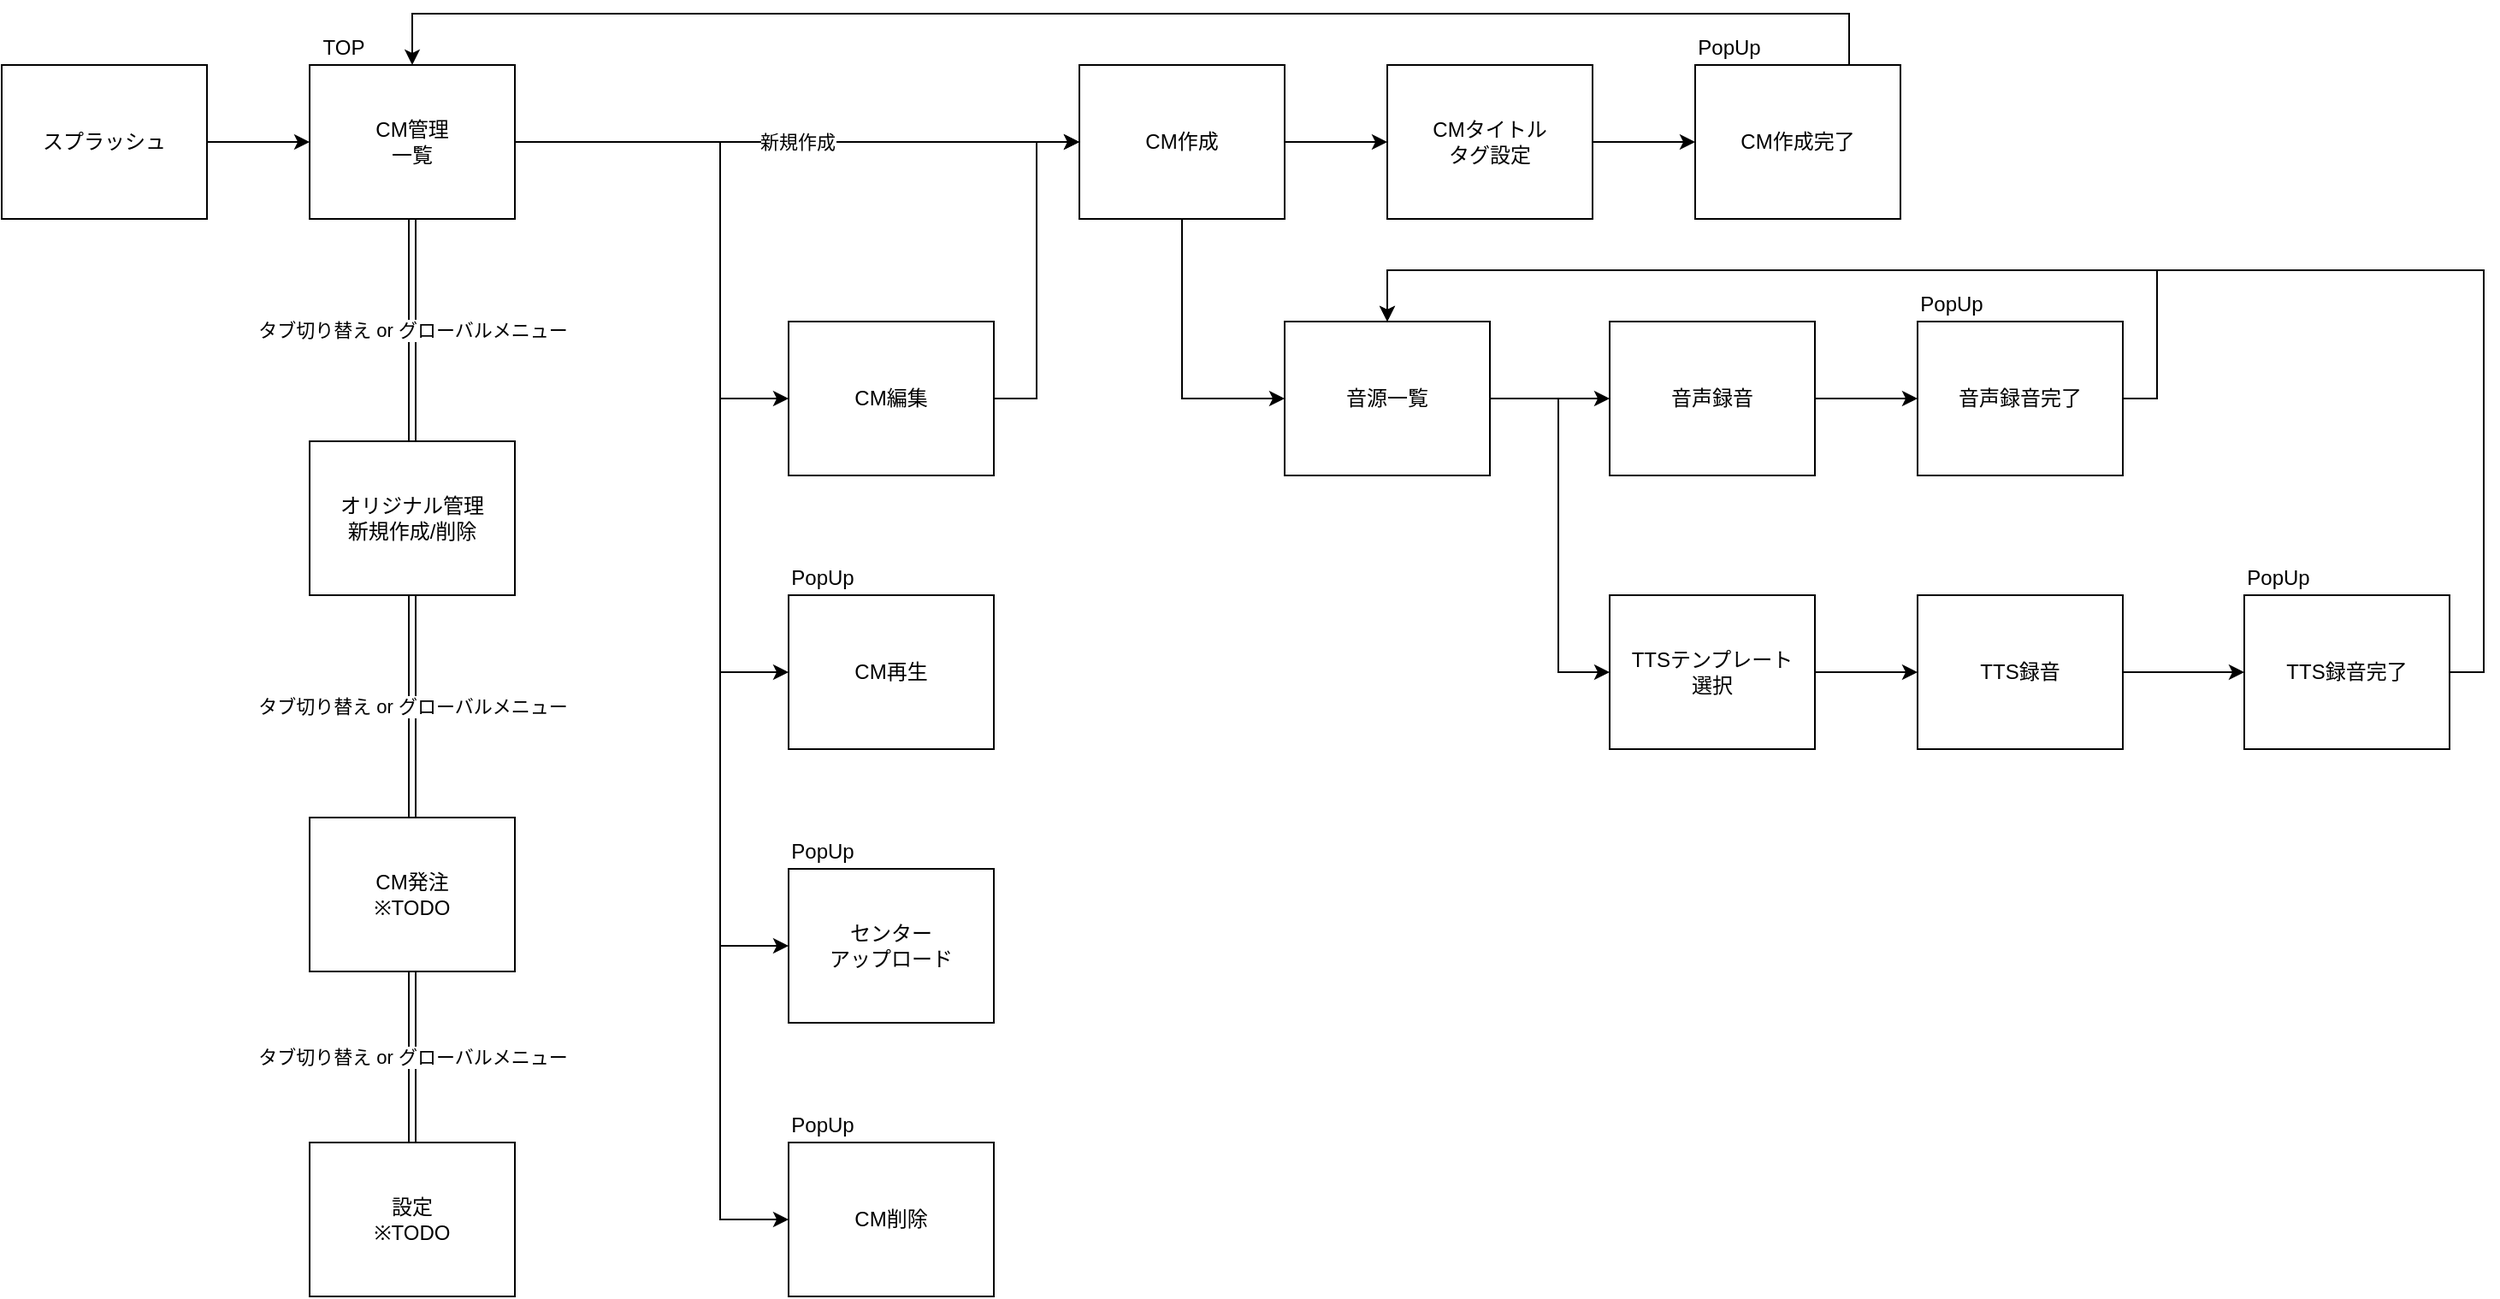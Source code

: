 <mxfile version="13.6.2" type="device"><diagram id="WqWZgD3vgtf2L1N1Ggok" name="ページ1"><mxGraphModel dx="1422" dy="832" grid="1" gridSize="10" guides="1" tooltips="1" connect="1" arrows="1" fold="1" page="1" pageScale="1" pageWidth="827" pageHeight="1169" math="0" shadow="0"><root><mxCell id="0"/><mxCell id="1" parent="0"/><mxCell id="hDD3GA9I00zkFGCR_pqn-11" style="edgeStyle=orthogonalEdgeStyle;rounded=0;orthogonalLoop=1;jettySize=auto;html=1;exitX=1;exitY=0.5;exitDx=0;exitDy=0;entryX=0;entryY=0.5;entryDx=0;entryDy=0;" parent="1" source="hDD3GA9I00zkFGCR_pqn-2" target="hDD3GA9I00zkFGCR_pqn-3" edge="1"><mxGeometry relative="1" as="geometry"/></mxCell><mxCell id="hDD3GA9I00zkFGCR_pqn-2" value="スプラッシュ" style="rounded=0;whiteSpace=wrap;html=1;" parent="1" vertex="1"><mxGeometry x="80" y="200" width="120" height="90" as="geometry"/></mxCell><mxCell id="hDD3GA9I00zkFGCR_pqn-12" value="新規作成" style="edgeStyle=orthogonalEdgeStyle;rounded=0;orthogonalLoop=1;jettySize=auto;html=1;exitX=1;exitY=0.5;exitDx=0;exitDy=0;entryX=0;entryY=0.5;entryDx=0;entryDy=0;" parent="1" source="hDD3GA9I00zkFGCR_pqn-3" target="hDD3GA9I00zkFGCR_pqn-4" edge="1"><mxGeometry relative="1" as="geometry"/></mxCell><mxCell id="hDD3GA9I00zkFGCR_pqn-14" style="edgeStyle=orthogonalEdgeStyle;rounded=0;orthogonalLoop=1;jettySize=auto;html=1;exitX=1;exitY=0.5;exitDx=0;exitDy=0;entryX=0;entryY=0.5;entryDx=0;entryDy=0;" parent="1" source="hDD3GA9I00zkFGCR_pqn-3" target="hDD3GA9I00zkFGCR_pqn-7" edge="1"><mxGeometry relative="1" as="geometry"><Array as="points"><mxPoint x="500" y="245"/><mxPoint x="500" y="555"/></Array></mxGeometry></mxCell><mxCell id="hDD3GA9I00zkFGCR_pqn-32" style="edgeStyle=orthogonalEdgeStyle;rounded=0;orthogonalLoop=1;jettySize=auto;html=1;exitX=1;exitY=0.5;exitDx=0;exitDy=0;entryX=0;entryY=0.5;entryDx=0;entryDy=0;" parent="1" source="hDD3GA9I00zkFGCR_pqn-3" target="hDD3GA9I00zkFGCR_pqn-27" edge="1"><mxGeometry relative="1" as="geometry"><Array as="points"><mxPoint x="500" y="245"/><mxPoint x="500" y="715"/></Array></mxGeometry></mxCell><mxCell id="hDD3GA9I00zkFGCR_pqn-36" style="edgeStyle=orthogonalEdgeStyle;rounded=0;orthogonalLoop=1;jettySize=auto;html=1;exitX=1;exitY=0.5;exitDx=0;exitDy=0;entryX=0;entryY=0.5;entryDx=0;entryDy=0;" parent="1" source="hDD3GA9I00zkFGCR_pqn-3" target="hDD3GA9I00zkFGCR_pqn-35" edge="1"><mxGeometry relative="1" as="geometry"><Array as="points"><mxPoint x="500" y="245"/><mxPoint x="500" y="875"/></Array></mxGeometry></mxCell><mxCell id="e4EBdBkjIyevoasEQ6yY-8" style="edgeStyle=orthogonalEdgeStyle;rounded=0;orthogonalLoop=1;jettySize=auto;html=1;exitX=1;exitY=0.5;exitDx=0;exitDy=0;entryX=0;entryY=0.5;entryDx=0;entryDy=0;" edge="1" parent="1" source="hDD3GA9I00zkFGCR_pqn-3" target="e4EBdBkjIyevoasEQ6yY-7"><mxGeometry relative="1" as="geometry"><Array as="points"><mxPoint x="500" y="245"/><mxPoint x="500" y="395"/></Array></mxGeometry></mxCell><mxCell id="e4EBdBkjIyevoasEQ6yY-11" value="タブ切り替え or グローバルメニュー" style="edgeStyle=orthogonalEdgeStyle;rounded=0;orthogonalLoop=1;jettySize=auto;html=1;exitX=0.5;exitY=1;exitDx=0;exitDy=0;entryX=0.5;entryY=0;entryDx=0;entryDy=0;shape=link;" edge="1" parent="1" source="hDD3GA9I00zkFGCR_pqn-3" target="e4EBdBkjIyevoasEQ6yY-5"><mxGeometry relative="1" as="geometry"/></mxCell><mxCell id="hDD3GA9I00zkFGCR_pqn-3" value="CM管理&lt;br&gt;一覧" style="rounded=0;whiteSpace=wrap;html=1;" parent="1" vertex="1"><mxGeometry x="260" y="200" width="120" height="90" as="geometry"/></mxCell><mxCell id="hDD3GA9I00zkFGCR_pqn-15" style="edgeStyle=orthogonalEdgeStyle;rounded=0;orthogonalLoop=1;jettySize=auto;html=1;exitX=0.5;exitY=1;exitDx=0;exitDy=0;entryX=0;entryY=0.5;entryDx=0;entryDy=0;" parent="1" source="hDD3GA9I00zkFGCR_pqn-4" target="hDD3GA9I00zkFGCR_pqn-5" edge="1"><mxGeometry relative="1" as="geometry"/></mxCell><mxCell id="hDD3GA9I00zkFGCR_pqn-29" style="edgeStyle=orthogonalEdgeStyle;rounded=0;orthogonalLoop=1;jettySize=auto;html=1;exitX=1;exitY=0.5;exitDx=0;exitDy=0;" parent="1" source="hDD3GA9I00zkFGCR_pqn-4" target="hDD3GA9I00zkFGCR_pqn-28" edge="1"><mxGeometry relative="1" as="geometry"/></mxCell><mxCell id="hDD3GA9I00zkFGCR_pqn-4" value="CM作成" style="rounded=0;whiteSpace=wrap;html=1;" parent="1" vertex="1"><mxGeometry x="710" y="200" width="120" height="90" as="geometry"/></mxCell><mxCell id="hDD3GA9I00zkFGCR_pqn-16" style="edgeStyle=orthogonalEdgeStyle;rounded=0;orthogonalLoop=1;jettySize=auto;html=1;exitX=1;exitY=0.5;exitDx=0;exitDy=0;entryX=0;entryY=0.5;entryDx=0;entryDy=0;" parent="1" source="hDD3GA9I00zkFGCR_pqn-5" target="hDD3GA9I00zkFGCR_pqn-8" edge="1"><mxGeometry relative="1" as="geometry"/></mxCell><mxCell id="e4EBdBkjIyevoasEQ6yY-3" style="edgeStyle=orthogonalEdgeStyle;rounded=0;orthogonalLoop=1;jettySize=auto;html=1;exitX=1;exitY=0.5;exitDx=0;exitDy=0;entryX=0;entryY=0.5;entryDx=0;entryDy=0;" edge="1" parent="1" source="hDD3GA9I00zkFGCR_pqn-5" target="hDD3GA9I00zkFGCR_pqn-10"><mxGeometry relative="1" as="geometry"><Array as="points"><mxPoint x="990" y="395"/><mxPoint x="990" y="555"/></Array></mxGeometry></mxCell><mxCell id="hDD3GA9I00zkFGCR_pqn-5" value="音源一覧" style="rounded=0;whiteSpace=wrap;html=1;" parent="1" vertex="1"><mxGeometry x="830" y="350" width="120" height="90" as="geometry"/></mxCell><mxCell id="hDD3GA9I00zkFGCR_pqn-7" value="CM再生" style="rounded=0;whiteSpace=wrap;html=1;" parent="1" vertex="1"><mxGeometry x="540" y="510" width="120" height="90" as="geometry"/></mxCell><mxCell id="hDD3GA9I00zkFGCR_pqn-39" style="edgeStyle=orthogonalEdgeStyle;rounded=0;orthogonalLoop=1;jettySize=auto;html=1;exitX=1;exitY=0.5;exitDx=0;exitDy=0;entryX=0;entryY=0.5;entryDx=0;entryDy=0;" parent="1" source="hDD3GA9I00zkFGCR_pqn-8" target="hDD3GA9I00zkFGCR_pqn-37" edge="1"><mxGeometry relative="1" as="geometry"/></mxCell><mxCell id="hDD3GA9I00zkFGCR_pqn-8" value="音声録音" style="rounded=0;whiteSpace=wrap;html=1;" parent="1" vertex="1"><mxGeometry x="1020" y="350" width="120" height="90" as="geometry"/></mxCell><mxCell id="hDD3GA9I00zkFGCR_pqn-40" style="edgeStyle=orthogonalEdgeStyle;rounded=0;orthogonalLoop=1;jettySize=auto;html=1;exitX=1;exitY=0.5;exitDx=0;exitDy=0;entryX=0;entryY=0.5;entryDx=0;entryDy=0;" parent="1" source="hDD3GA9I00zkFGCR_pqn-9" target="hDD3GA9I00zkFGCR_pqn-38" edge="1"><mxGeometry relative="1" as="geometry"/></mxCell><mxCell id="hDD3GA9I00zkFGCR_pqn-9" value="TTS録音" style="rounded=0;whiteSpace=wrap;html=1;" parent="1" vertex="1"><mxGeometry x="1200" y="510" width="120" height="90" as="geometry"/></mxCell><mxCell id="e4EBdBkjIyevoasEQ6yY-4" style="edgeStyle=orthogonalEdgeStyle;rounded=0;orthogonalLoop=1;jettySize=auto;html=1;exitX=1;exitY=0.5;exitDx=0;exitDy=0;entryX=0;entryY=0.5;entryDx=0;entryDy=0;" edge="1" parent="1" source="hDD3GA9I00zkFGCR_pqn-10" target="hDD3GA9I00zkFGCR_pqn-9"><mxGeometry relative="1" as="geometry"/></mxCell><mxCell id="hDD3GA9I00zkFGCR_pqn-10" value="TTSテンプレート&lt;br&gt;選択" style="rounded=0;whiteSpace=wrap;html=1;" parent="1" vertex="1"><mxGeometry x="1020" y="510" width="120" height="90" as="geometry"/></mxCell><mxCell id="e4EBdBkjIyevoasEQ6yY-13" value="タブ切り替え or グローバルメニュー" style="edgeStyle=orthogonalEdgeStyle;rounded=0;orthogonalLoop=1;jettySize=auto;html=1;exitX=0.5;exitY=1;exitDx=0;exitDy=0;entryX=0.5;entryY=0;entryDx=0;entryDy=0;shape=link;" edge="1" parent="1" source="hDD3GA9I00zkFGCR_pqn-20" target="hDD3GA9I00zkFGCR_pqn-21"><mxGeometry relative="1" as="geometry"/></mxCell><mxCell id="hDD3GA9I00zkFGCR_pqn-20" value="CM発注&lt;br&gt;※TODO" style="rounded=0;whiteSpace=wrap;html=1;" parent="1" vertex="1"><mxGeometry x="260" y="640" width="120" height="90" as="geometry"/></mxCell><mxCell id="hDD3GA9I00zkFGCR_pqn-21" value="設定&lt;br&gt;※TODO" style="rounded=0;whiteSpace=wrap;html=1;" parent="1" vertex="1"><mxGeometry x="260" y="830" width="120" height="90" as="geometry"/></mxCell><mxCell id="hDD3GA9I00zkFGCR_pqn-27" value="センター&lt;br&gt;アップロード" style="rounded=0;whiteSpace=wrap;html=1;" parent="1" vertex="1"><mxGeometry x="540" y="670" width="120" height="90" as="geometry"/></mxCell><mxCell id="hDD3GA9I00zkFGCR_pqn-31" style="edgeStyle=orthogonalEdgeStyle;rounded=0;orthogonalLoop=1;jettySize=auto;html=1;exitX=1;exitY=0.5;exitDx=0;exitDy=0;entryX=0;entryY=0.5;entryDx=0;entryDy=0;" parent="1" source="hDD3GA9I00zkFGCR_pqn-28" target="hDD3GA9I00zkFGCR_pqn-30" edge="1"><mxGeometry relative="1" as="geometry"/></mxCell><mxCell id="hDD3GA9I00zkFGCR_pqn-28" value="CMタイトル&lt;br&gt;タグ設定" style="rounded=0;whiteSpace=wrap;html=1;" parent="1" vertex="1"><mxGeometry x="890" y="200" width="120" height="90" as="geometry"/></mxCell><mxCell id="e4EBdBkjIyevoasEQ6yY-10" style="edgeStyle=orthogonalEdgeStyle;rounded=0;orthogonalLoop=1;jettySize=auto;html=1;exitX=1;exitY=0.5;exitDx=0;exitDy=0;entryX=0.5;entryY=0;entryDx=0;entryDy=0;" edge="1" parent="1" source="hDD3GA9I00zkFGCR_pqn-30" target="hDD3GA9I00zkFGCR_pqn-3"><mxGeometry relative="1" as="geometry"><Array as="points"><mxPoint x="1160" y="245"/><mxPoint x="1160" y="170"/><mxPoint x="320" y="170"/></Array></mxGeometry></mxCell><mxCell id="hDD3GA9I00zkFGCR_pqn-30" value="CM作成完了" style="rounded=0;whiteSpace=wrap;html=1;" parent="1" vertex="1"><mxGeometry x="1070" y="200" width="120" height="90" as="geometry"/></mxCell><mxCell id="hDD3GA9I00zkFGCR_pqn-35" value="CM削除" style="rounded=0;whiteSpace=wrap;html=1;" parent="1" vertex="1"><mxGeometry x="540" y="830" width="120" height="90" as="geometry"/></mxCell><mxCell id="hDD3GA9I00zkFGCR_pqn-41" style="edgeStyle=orthogonalEdgeStyle;rounded=0;orthogonalLoop=1;jettySize=auto;html=1;exitX=1;exitY=0.5;exitDx=0;exitDy=0;entryX=0.5;entryY=0;entryDx=0;entryDy=0;" parent="1" source="hDD3GA9I00zkFGCR_pqn-37" target="hDD3GA9I00zkFGCR_pqn-5" edge="1"><mxGeometry relative="1" as="geometry"><Array as="points"><mxPoint x="1340" y="395"/><mxPoint x="1340" y="320"/><mxPoint x="890" y="320"/></Array></mxGeometry></mxCell><mxCell id="hDD3GA9I00zkFGCR_pqn-37" value="音声録音完了" style="rounded=0;whiteSpace=wrap;html=1;" parent="1" vertex="1"><mxGeometry x="1200" y="350" width="120" height="90" as="geometry"/></mxCell><mxCell id="hDD3GA9I00zkFGCR_pqn-42" style="edgeStyle=orthogonalEdgeStyle;rounded=0;orthogonalLoop=1;jettySize=auto;html=1;exitX=1;exitY=0.5;exitDx=0;exitDy=0;entryX=0.5;entryY=0;entryDx=0;entryDy=0;" parent="1" source="hDD3GA9I00zkFGCR_pqn-38" target="hDD3GA9I00zkFGCR_pqn-5" edge="1"><mxGeometry relative="1" as="geometry"><Array as="points"><mxPoint x="1531" y="555"/><mxPoint x="1531" y="320"/><mxPoint x="890" y="320"/></Array></mxGeometry></mxCell><mxCell id="hDD3GA9I00zkFGCR_pqn-38" value="TTS録音完了" style="rounded=0;whiteSpace=wrap;html=1;" parent="1" vertex="1"><mxGeometry x="1391" y="510" width="120" height="90" as="geometry"/></mxCell><mxCell id="hDD3GA9I00zkFGCR_pqn-45" value="PopUp" style="text;html=1;strokeColor=none;fillColor=none;align=center;verticalAlign=middle;whiteSpace=wrap;rounded=0;" parent="1" vertex="1"><mxGeometry x="1070" y="180" width="40" height="20" as="geometry"/></mxCell><mxCell id="hDD3GA9I00zkFGCR_pqn-46" value="PopUp" style="text;html=1;strokeColor=none;fillColor=none;align=center;verticalAlign=middle;whiteSpace=wrap;rounded=0;" parent="1" vertex="1"><mxGeometry x="1200" y="330" width="40" height="20" as="geometry"/></mxCell><mxCell id="hDD3GA9I00zkFGCR_pqn-47" value="PopUp" style="text;html=1;strokeColor=none;fillColor=none;align=center;verticalAlign=middle;whiteSpace=wrap;rounded=0;" parent="1" vertex="1"><mxGeometry x="1391" y="490" width="40" height="20" as="geometry"/></mxCell><mxCell id="hDD3GA9I00zkFGCR_pqn-48" value="PopUp" style="text;html=1;strokeColor=none;fillColor=none;align=center;verticalAlign=middle;whiteSpace=wrap;rounded=0;" parent="1" vertex="1"><mxGeometry x="540" y="650" width="40" height="20" as="geometry"/></mxCell><mxCell id="hDD3GA9I00zkFGCR_pqn-49" value="PopUp" style="text;html=1;strokeColor=none;fillColor=none;align=center;verticalAlign=middle;whiteSpace=wrap;rounded=0;" parent="1" vertex="1"><mxGeometry x="540" y="490" width="40" height="20" as="geometry"/></mxCell><mxCell id="hDD3GA9I00zkFGCR_pqn-50" value="PopUp" style="text;html=1;strokeColor=none;fillColor=none;align=center;verticalAlign=middle;whiteSpace=wrap;rounded=0;" parent="1" vertex="1"><mxGeometry x="540" y="810" width="40" height="20" as="geometry"/></mxCell><mxCell id="e4EBdBkjIyevoasEQ6yY-12" value="タブ切り替え or グローバルメニュー" style="edgeStyle=orthogonalEdgeStyle;rounded=0;orthogonalLoop=1;jettySize=auto;html=1;exitX=0.5;exitY=1;exitDx=0;exitDy=0;entryX=0.5;entryY=0;entryDx=0;entryDy=0;shape=link;" edge="1" parent="1" source="e4EBdBkjIyevoasEQ6yY-5" target="hDD3GA9I00zkFGCR_pqn-20"><mxGeometry relative="1" as="geometry"/></mxCell><mxCell id="e4EBdBkjIyevoasEQ6yY-5" value="オリジナル管理&lt;br&gt;新規作成/削除" style="rounded=0;whiteSpace=wrap;html=1;" vertex="1" parent="1"><mxGeometry x="260" y="420" width="120" height="90" as="geometry"/></mxCell><mxCell id="e4EBdBkjIyevoasEQ6yY-6" value="TOP" style="text;html=1;strokeColor=none;fillColor=none;align=center;verticalAlign=middle;whiteSpace=wrap;rounded=0;" vertex="1" parent="1"><mxGeometry x="260" y="180" width="40" height="20" as="geometry"/></mxCell><mxCell id="e4EBdBkjIyevoasEQ6yY-9" style="edgeStyle=orthogonalEdgeStyle;rounded=0;orthogonalLoop=1;jettySize=auto;html=1;exitX=1;exitY=0.5;exitDx=0;exitDy=0;entryX=0;entryY=0.5;entryDx=0;entryDy=0;" edge="1" parent="1" source="e4EBdBkjIyevoasEQ6yY-7" target="hDD3GA9I00zkFGCR_pqn-4"><mxGeometry relative="1" as="geometry"/></mxCell><mxCell id="e4EBdBkjIyevoasEQ6yY-7" value="CM編集" style="rounded=0;whiteSpace=wrap;html=1;" vertex="1" parent="1"><mxGeometry x="540" y="350" width="120" height="90" as="geometry"/></mxCell></root></mxGraphModel></diagram></mxfile>